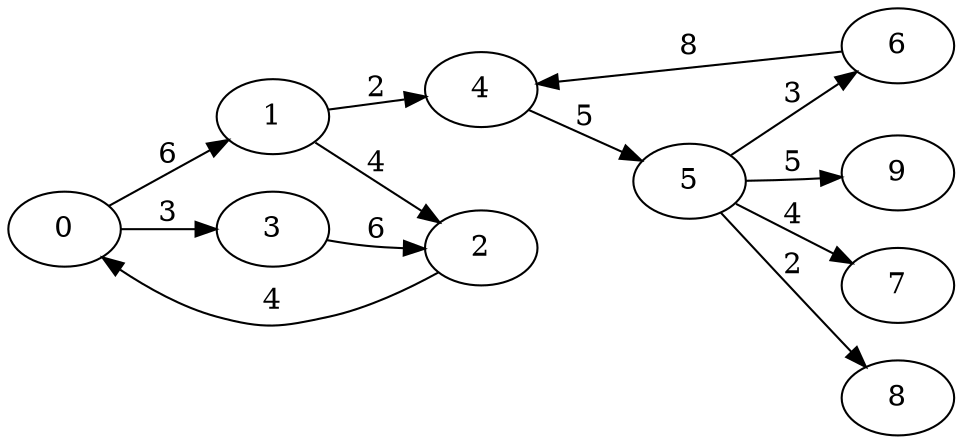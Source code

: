 digraph G {
ranksep = "equally";
rankdir = LR;
{rank = same; 0; };
{rank = same; 1; 3; };
{rank = same; 2; 4; };
{rank = same; 5; };
{rank = same; 6; 7; 8; 9; };
{rank = same; };
0->1[label="6"];
0->3[label="3"];
1->2[label="4"];
1->4[label="2"];
3->2[label="6"];
2->0[label="4"];
4->5[label="5"];
5->6[label="3"];
5->7[label="4"];
5->8[label="2"];
5->9[label="5"];
6->4[label="8"];
7
8
9
}

